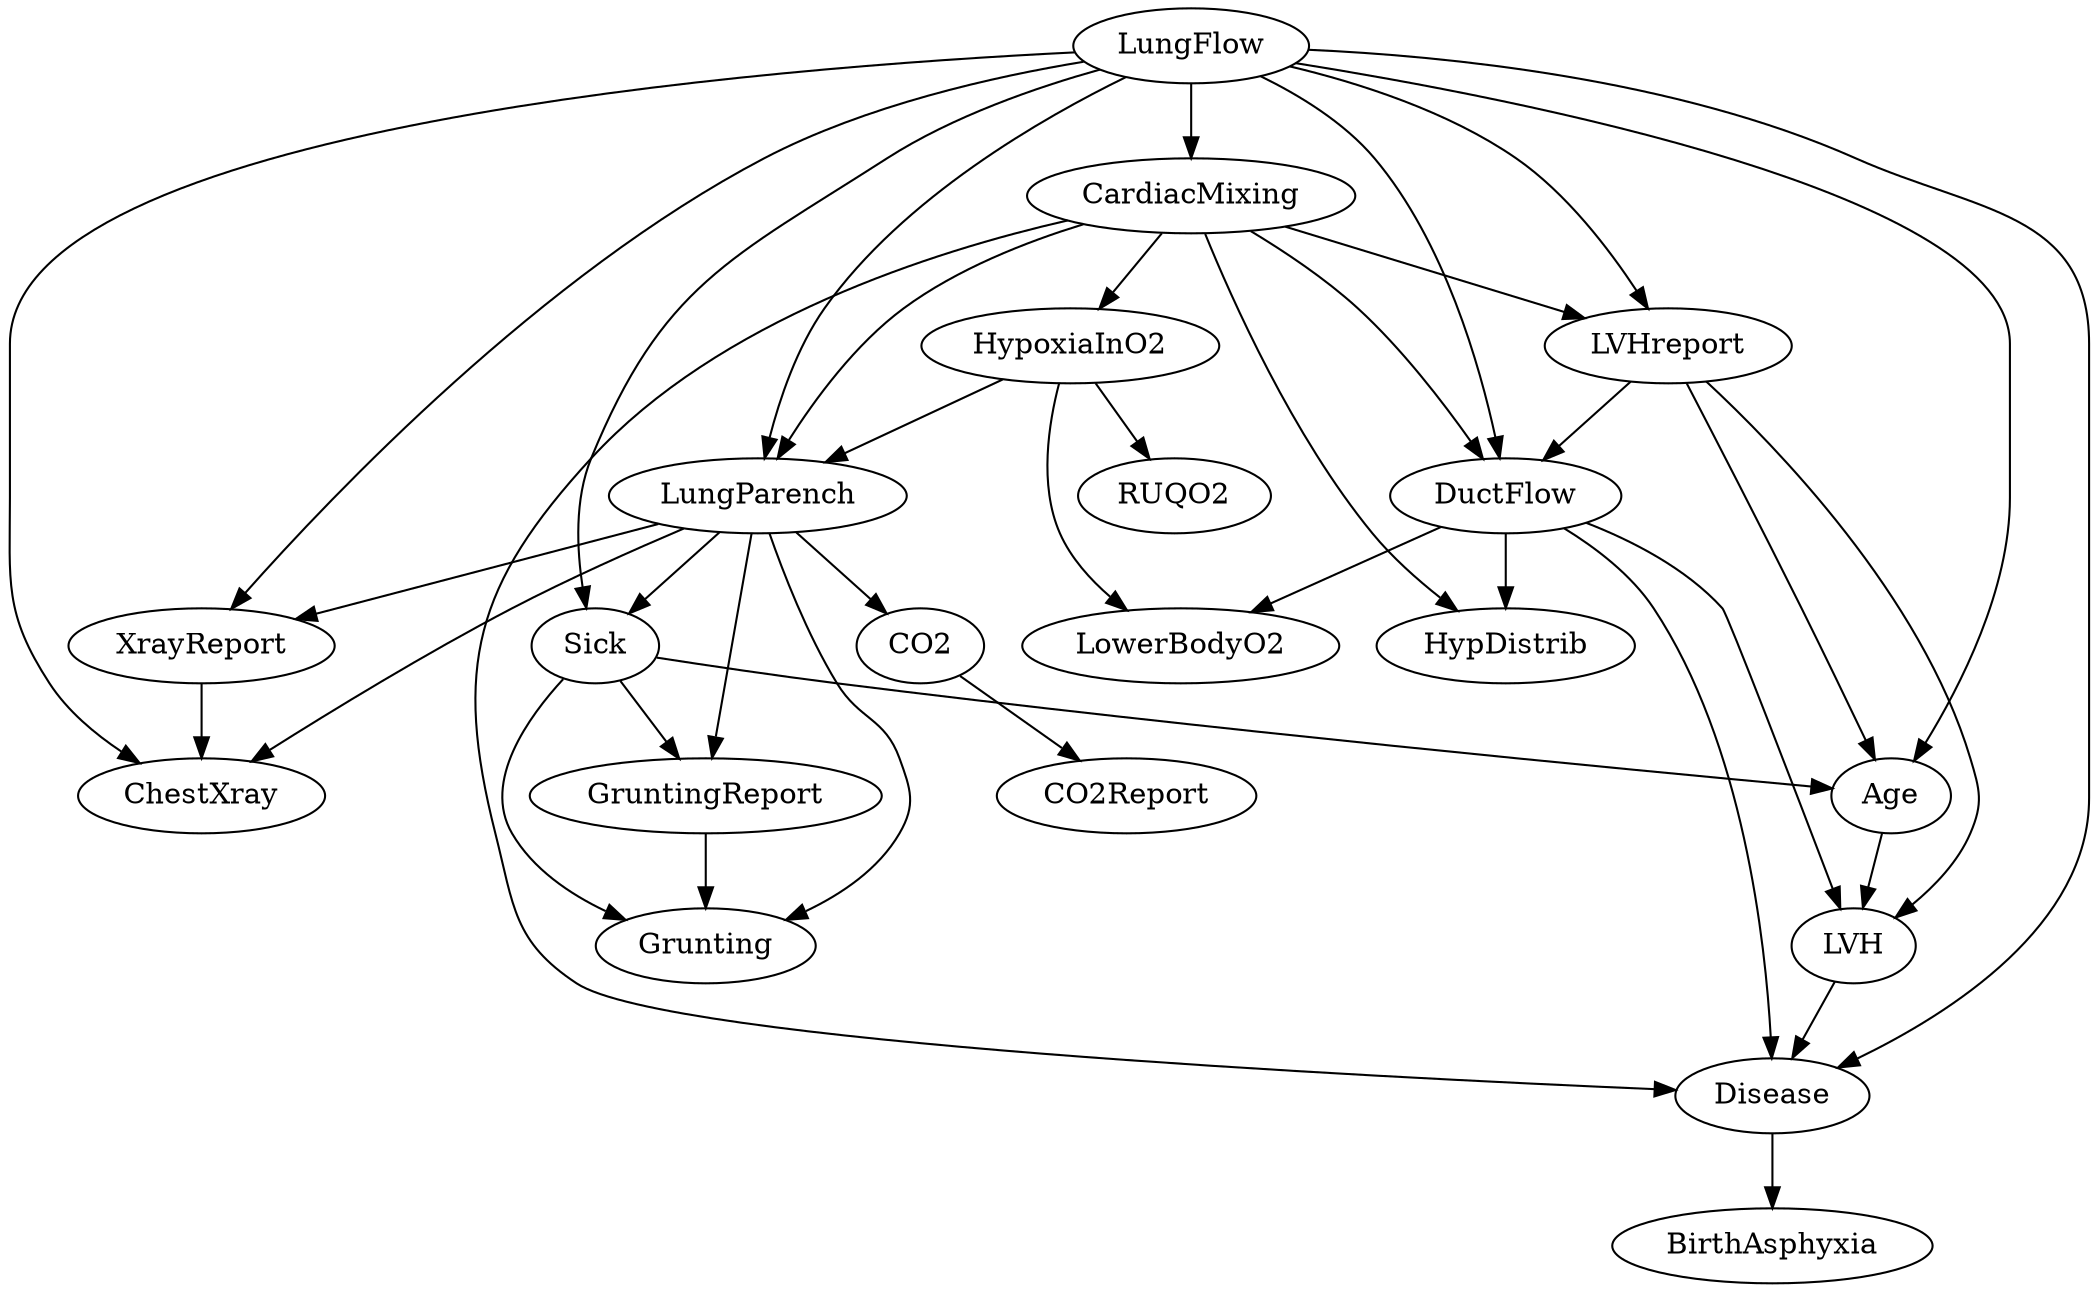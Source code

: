digraph G {
    "XrayReport" -> "ChestXray";
    "LungParench" -> "ChestXray";
    "LungFlow" -> "ChestXray";
    "CardiacMixing" -> "HypoxiaInO2";
    "HypoxiaInO2" -> "RUQO2";
    "LVHreport" -> "DuctFlow";
    "CardiacMixing" -> "DuctFlow";
    "LungFlow" -> "DuctFlow";
    "LungFlow" -> "CardiacMixing";
    "GruntingReport" -> "Grunting";
    "LungParench" -> "Grunting";
    "Sick" -> "Grunting";
    "CO2" -> "CO2Report";
    "Disease" -> "BirthAsphyxia";
    "LungParench" -> "XrayReport";
    "LungFlow" -> "XrayReport";
    "LVHreport" -> "Age";
    "LungFlow" -> "Age";
    "Sick" -> "Age";
    "CardiacMixing" -> "LVHreport";
    "LungFlow" -> "LVHreport";
    "HypoxiaInO2" -> "LowerBodyO2";
    "DuctFlow" -> "LowerBodyO2";
    "DuctFlow" -> "HypDistrib";
    "CardiacMixing" -> "HypDistrib";
    "HypoxiaInO2" -> "LungParench";
    "CardiacMixing" -> "LungParench";
    "LungFlow" -> "LungParench";
    "LVHreport" -> "LVH";
    "Age" -> "LVH";
    "DuctFlow" -> "LVH";
    "LVH" -> "Disease";
    "DuctFlow" -> "Disease";
    "CardiacMixing" -> "Disease";
    "LungFlow" -> "Disease";
    "LungParench" -> "GruntingReport";
    "Sick" -> "GruntingReport";
    "LungParench" -> "Sick";
    "LungFlow" -> "Sick";
    "LungParench" -> "CO2";
}
